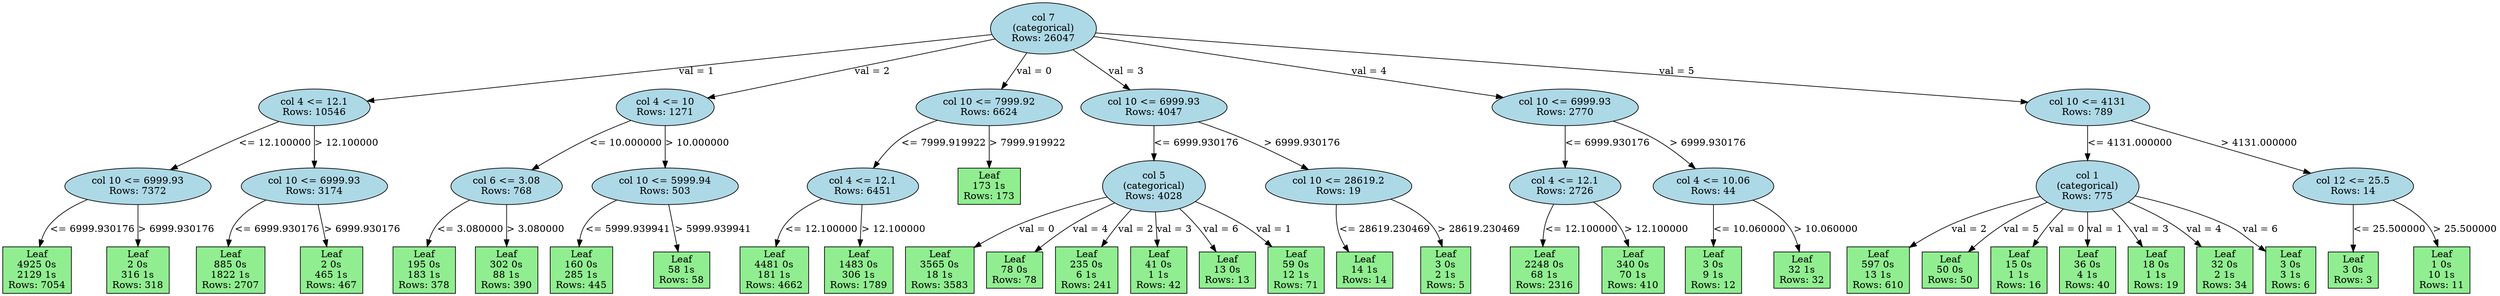 digraph DecisionTree {
  node0 [label="col 7\n(categorical)\nRows: 26047", shape=ellipse, style=filled, fillcolor=lightblue]
  node1 [label="col 4 <= 12.1\nRows: 10546", shape=ellipse, style=filled, fillcolor=lightblue]
  node0 -> node1 [label="val = 1"]
  node2 [label="col 10 <= 6999.93\nRows: 7372", shape=ellipse, style=filled, fillcolor=lightblue]
  node1 -> node2 [label="<= 12.100000"]
  node3 [label="Leaf\n4925 0s\n2129 1s\nRows: 7054", shape=box, style=filled, fillcolor=lightgreen]
  node2 -> node3 [label="<= 6999.930176"]
  node4 [label="Leaf\n2 0s\n316 1s\nRows: 318", shape=box, style=filled, fillcolor=lightgreen]
  node2 -> node4 [label="> 6999.930176"]
  node5 [label="col 10 <= 6999.93\nRows: 3174", shape=ellipse, style=filled, fillcolor=lightblue]
  node1 -> node5 [label="> 12.100000"]
  node6 [label="Leaf\n885 0s\n1822 1s\nRows: 2707", shape=box, style=filled, fillcolor=lightgreen]
  node5 -> node6 [label="<= 6999.930176"]
  node7 [label="Leaf\n2 0s\n465 1s\nRows: 467", shape=box, style=filled, fillcolor=lightgreen]
  node5 -> node7 [label="> 6999.930176"]
  node8 [label="col 4 <= 10\nRows: 1271", shape=ellipse, style=filled, fillcolor=lightblue]
  node0 -> node8 [label="val = 2"]
  node9 [label="col 6 <= 3.08\nRows: 768", shape=ellipse, style=filled, fillcolor=lightblue]
  node8 -> node9 [label="<= 10.000000"]
  node10 [label="Leaf\n195 0s\n183 1s\nRows: 378", shape=box, style=filled, fillcolor=lightgreen]
  node9 -> node10 [label="<= 3.080000"]
  node11 [label="Leaf\n302 0s\n88 1s\nRows: 390", shape=box, style=filled, fillcolor=lightgreen]
  node9 -> node11 [label="> 3.080000"]
  node12 [label="col 10 <= 5999.94\nRows: 503", shape=ellipse, style=filled, fillcolor=lightblue]
  node8 -> node12 [label="> 10.000000"]
  node13 [label="Leaf\n160 0s\n285 1s\nRows: 445", shape=box, style=filled, fillcolor=lightgreen]
  node12 -> node13 [label="<= 5999.939941"]
  node14 [label="Leaf\n58 1s\nRows: 58", shape=box, style=filled, fillcolor=lightgreen]
  node12 -> node14 [label="> 5999.939941"]
  node15 [label="col 10 <= 7999.92\nRows: 6624", shape=ellipse, style=filled, fillcolor=lightblue]
  node0 -> node15 [label="val = 0"]
  node16 [label="col 4 <= 12.1\nRows: 6451", shape=ellipse, style=filled, fillcolor=lightblue]
  node15 -> node16 [label="<= 7999.919922"]
  node17 [label="Leaf\n4481 0s\n181 1s\nRows: 4662", shape=box, style=filled, fillcolor=lightgreen]
  node16 -> node17 [label="<= 12.100000"]
  node18 [label="Leaf\n1483 0s\n306 1s\nRows: 1789", shape=box, style=filled, fillcolor=lightgreen]
  node16 -> node18 [label="> 12.100000"]
  node19 [label="Leaf\n173 1s\nRows: 173", shape=box, style=filled, fillcolor=lightgreen]
  node15 -> node19 [label="> 7999.919922"]
  node20 [label="col 10 <= 6999.93\nRows: 4047", shape=ellipse, style=filled, fillcolor=lightblue]
  node0 -> node20 [label="val = 3"]
  node21 [label="col 5\n(categorical)\nRows: 4028", shape=ellipse, style=filled, fillcolor=lightblue]
  node20 -> node21 [label="<= 6999.930176"]
  node22 [label="Leaf\n3565 0s\n18 1s\nRows: 3583", shape=box, style=filled, fillcolor=lightgreen]
  node21 -> node22 [label="val = 0"]
  node23 [label="Leaf\n78 0s\nRows: 78", shape=box, style=filled, fillcolor=lightgreen]
  node21 -> node23 [label="val = 4"]
  node24 [label="Leaf\n235 0s\n6 1s\nRows: 241", shape=box, style=filled, fillcolor=lightgreen]
  node21 -> node24 [label="val = 2"]
  node25 [label="Leaf\n41 0s\n1 1s\nRows: 42", shape=box, style=filled, fillcolor=lightgreen]
  node21 -> node25 [label="val = 3"]
  node26 [label="Leaf\n13 0s\nRows: 13", shape=box, style=filled, fillcolor=lightgreen]
  node21 -> node26 [label="val = 6"]
  node27 [label="Leaf\n59 0s\n12 1s\nRows: 71", shape=box, style=filled, fillcolor=lightgreen]
  node21 -> node27 [label="val = 1"]
  node28 [label="col 10 <= 28619.2\nRows: 19", shape=ellipse, style=filled, fillcolor=lightblue]
  node20 -> node28 [label="> 6999.930176"]
  node29 [label="Leaf\n14 1s\nRows: 14", shape=box, style=filled, fillcolor=lightgreen]
  node28 -> node29 [label="<= 28619.230469"]
  node30 [label="Leaf\n3 0s\n2 1s\nRows: 5", shape=box, style=filled, fillcolor=lightgreen]
  node28 -> node30 [label="> 28619.230469"]
  node31 [label="col 10 <= 6999.93\nRows: 2770", shape=ellipse, style=filled, fillcolor=lightblue]
  node0 -> node31 [label="val = 4"]
  node32 [label="col 4 <= 12.1\nRows: 2726", shape=ellipse, style=filled, fillcolor=lightblue]
  node31 -> node32 [label="<= 6999.930176"]
  node33 [label="Leaf\n2248 0s\n68 1s\nRows: 2316", shape=box, style=filled, fillcolor=lightgreen]
  node32 -> node33 [label="<= 12.100000"]
  node34 [label="Leaf\n340 0s\n70 1s\nRows: 410", shape=box, style=filled, fillcolor=lightgreen]
  node32 -> node34 [label="> 12.100000"]
  node35 [label="col 4 <= 10.06\nRows: 44", shape=ellipse, style=filled, fillcolor=lightblue]
  node31 -> node35 [label="> 6999.930176"]
  node36 [label="Leaf\n3 0s\n9 1s\nRows: 12", shape=box, style=filled, fillcolor=lightgreen]
  node35 -> node36 [label="<= 10.060000"]
  node37 [label="Leaf\n32 1s\nRows: 32", shape=box, style=filled, fillcolor=lightgreen]
  node35 -> node37 [label="> 10.060000"]
  node38 [label="col 10 <= 4131\nRows: 789", shape=ellipse, style=filled, fillcolor=lightblue]
  node0 -> node38 [label="val = 5"]
  node39 [label="col 1\n(categorical)\nRows: 775", shape=ellipse, style=filled, fillcolor=lightblue]
  node38 -> node39 [label="<= 4131.000000"]
  node40 [label="Leaf\n597 0s\n13 1s\nRows: 610", shape=box, style=filled, fillcolor=lightgreen]
  node39 -> node40 [label="val = 2"]
  node41 [label="Leaf\n50 0s\nRows: 50", shape=box, style=filled, fillcolor=lightgreen]
  node39 -> node41 [label="val = 5"]
  node42 [label="Leaf\n15 0s\n1 1s\nRows: 16", shape=box, style=filled, fillcolor=lightgreen]
  node39 -> node42 [label="val = 0"]
  node43 [label="Leaf\n36 0s\n4 1s\nRows: 40", shape=box, style=filled, fillcolor=lightgreen]
  node39 -> node43 [label="val = 1"]
  node44 [label="Leaf\n18 0s\n1 1s\nRows: 19", shape=box, style=filled, fillcolor=lightgreen]
  node39 -> node44 [label="val = 3"]
  node45 [label="Leaf\n32 0s\n2 1s\nRows: 34", shape=box, style=filled, fillcolor=lightgreen]
  node39 -> node45 [label="val = 4"]
  node46 [label="Leaf\n3 0s\n3 1s\nRows: 6", shape=box, style=filled, fillcolor=lightgreen]
  node39 -> node46 [label="val = 6"]
  node47 [label="col 12 <= 25.5\nRows: 14", shape=ellipse, style=filled, fillcolor=lightblue]
  node38 -> node47 [label="> 4131.000000"]
  node48 [label="Leaf\n3 0s\nRows: 3", shape=box, style=filled, fillcolor=lightgreen]
  node47 -> node48 [label="<= 25.500000"]
  node49 [label="Leaf\n1 0s\n10 1s\nRows: 11", shape=box, style=filled, fillcolor=lightgreen]
  node47 -> node49 [label="> 25.500000"]
}
